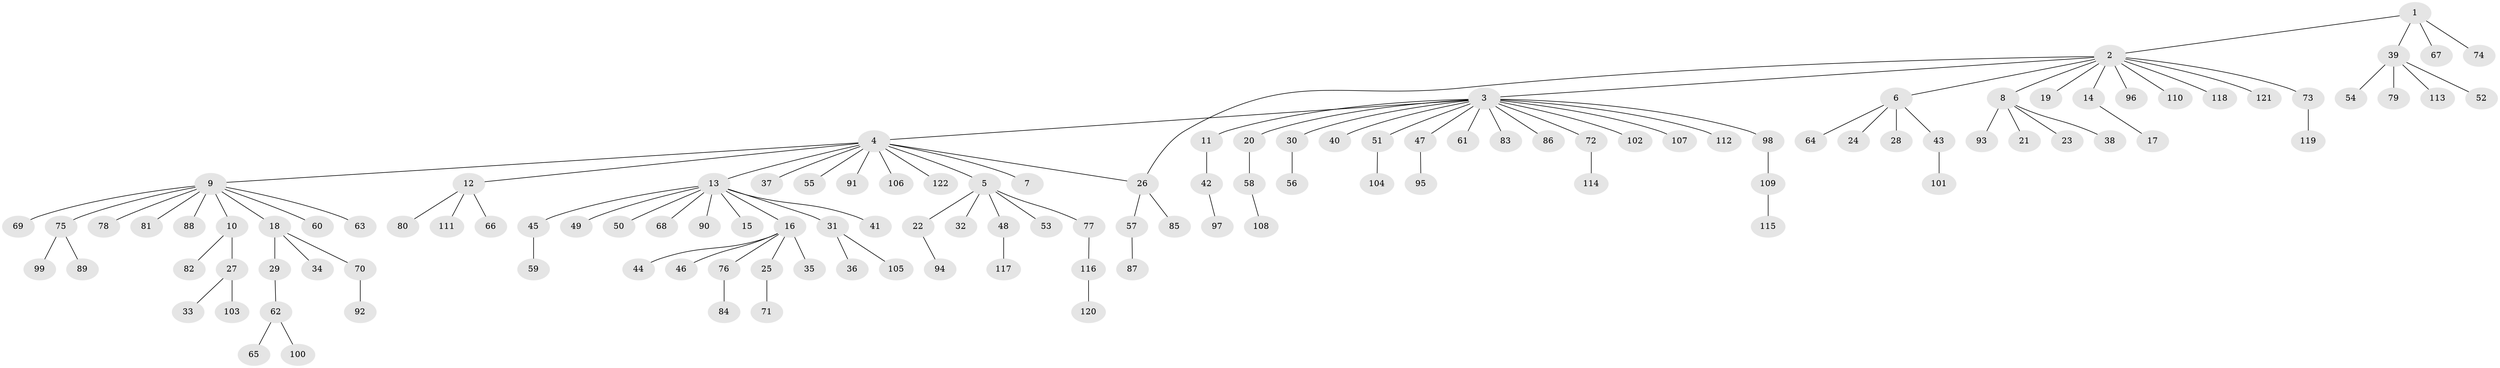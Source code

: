 // coarse degree distribution, {3: 0.05434782608695652, 11: 0.021739130434782608, 26: 0.010869565217391304, 5: 0.021739130434782608, 4: 0.043478260869565216, 1: 0.7391304347826086, 2: 0.09782608695652174, 9: 0.010869565217391304}
// Generated by graph-tools (version 1.1) at 2025/41/03/06/25 10:41:47]
// undirected, 122 vertices, 122 edges
graph export_dot {
graph [start="1"]
  node [color=gray90,style=filled];
  1;
  2;
  3;
  4;
  5;
  6;
  7;
  8;
  9;
  10;
  11;
  12;
  13;
  14;
  15;
  16;
  17;
  18;
  19;
  20;
  21;
  22;
  23;
  24;
  25;
  26;
  27;
  28;
  29;
  30;
  31;
  32;
  33;
  34;
  35;
  36;
  37;
  38;
  39;
  40;
  41;
  42;
  43;
  44;
  45;
  46;
  47;
  48;
  49;
  50;
  51;
  52;
  53;
  54;
  55;
  56;
  57;
  58;
  59;
  60;
  61;
  62;
  63;
  64;
  65;
  66;
  67;
  68;
  69;
  70;
  71;
  72;
  73;
  74;
  75;
  76;
  77;
  78;
  79;
  80;
  81;
  82;
  83;
  84;
  85;
  86;
  87;
  88;
  89;
  90;
  91;
  92;
  93;
  94;
  95;
  96;
  97;
  98;
  99;
  100;
  101;
  102;
  103;
  104;
  105;
  106;
  107;
  108;
  109;
  110;
  111;
  112;
  113;
  114;
  115;
  116;
  117;
  118;
  119;
  120;
  121;
  122;
  1 -- 2;
  1 -- 39;
  1 -- 67;
  1 -- 74;
  2 -- 3;
  2 -- 6;
  2 -- 8;
  2 -- 14;
  2 -- 19;
  2 -- 26;
  2 -- 73;
  2 -- 96;
  2 -- 110;
  2 -- 118;
  2 -- 121;
  3 -- 4;
  3 -- 11;
  3 -- 20;
  3 -- 30;
  3 -- 40;
  3 -- 47;
  3 -- 51;
  3 -- 61;
  3 -- 72;
  3 -- 83;
  3 -- 86;
  3 -- 98;
  3 -- 102;
  3 -- 107;
  3 -- 112;
  4 -- 5;
  4 -- 7;
  4 -- 9;
  4 -- 12;
  4 -- 13;
  4 -- 26;
  4 -- 37;
  4 -- 55;
  4 -- 91;
  4 -- 106;
  4 -- 122;
  5 -- 22;
  5 -- 32;
  5 -- 48;
  5 -- 53;
  5 -- 77;
  6 -- 24;
  6 -- 28;
  6 -- 43;
  6 -- 64;
  8 -- 21;
  8 -- 23;
  8 -- 38;
  8 -- 93;
  9 -- 10;
  9 -- 18;
  9 -- 60;
  9 -- 63;
  9 -- 69;
  9 -- 75;
  9 -- 78;
  9 -- 81;
  9 -- 88;
  10 -- 27;
  10 -- 82;
  11 -- 42;
  12 -- 66;
  12 -- 80;
  12 -- 111;
  13 -- 15;
  13 -- 16;
  13 -- 31;
  13 -- 41;
  13 -- 45;
  13 -- 49;
  13 -- 50;
  13 -- 68;
  13 -- 90;
  14 -- 17;
  16 -- 25;
  16 -- 35;
  16 -- 44;
  16 -- 46;
  16 -- 76;
  18 -- 29;
  18 -- 34;
  18 -- 70;
  20 -- 58;
  22 -- 94;
  25 -- 71;
  26 -- 57;
  26 -- 85;
  27 -- 33;
  27 -- 103;
  29 -- 62;
  30 -- 56;
  31 -- 36;
  31 -- 105;
  39 -- 52;
  39 -- 54;
  39 -- 79;
  39 -- 113;
  42 -- 97;
  43 -- 101;
  45 -- 59;
  47 -- 95;
  48 -- 117;
  51 -- 104;
  57 -- 87;
  58 -- 108;
  62 -- 65;
  62 -- 100;
  70 -- 92;
  72 -- 114;
  73 -- 119;
  75 -- 89;
  75 -- 99;
  76 -- 84;
  77 -- 116;
  98 -- 109;
  109 -- 115;
  116 -- 120;
}
